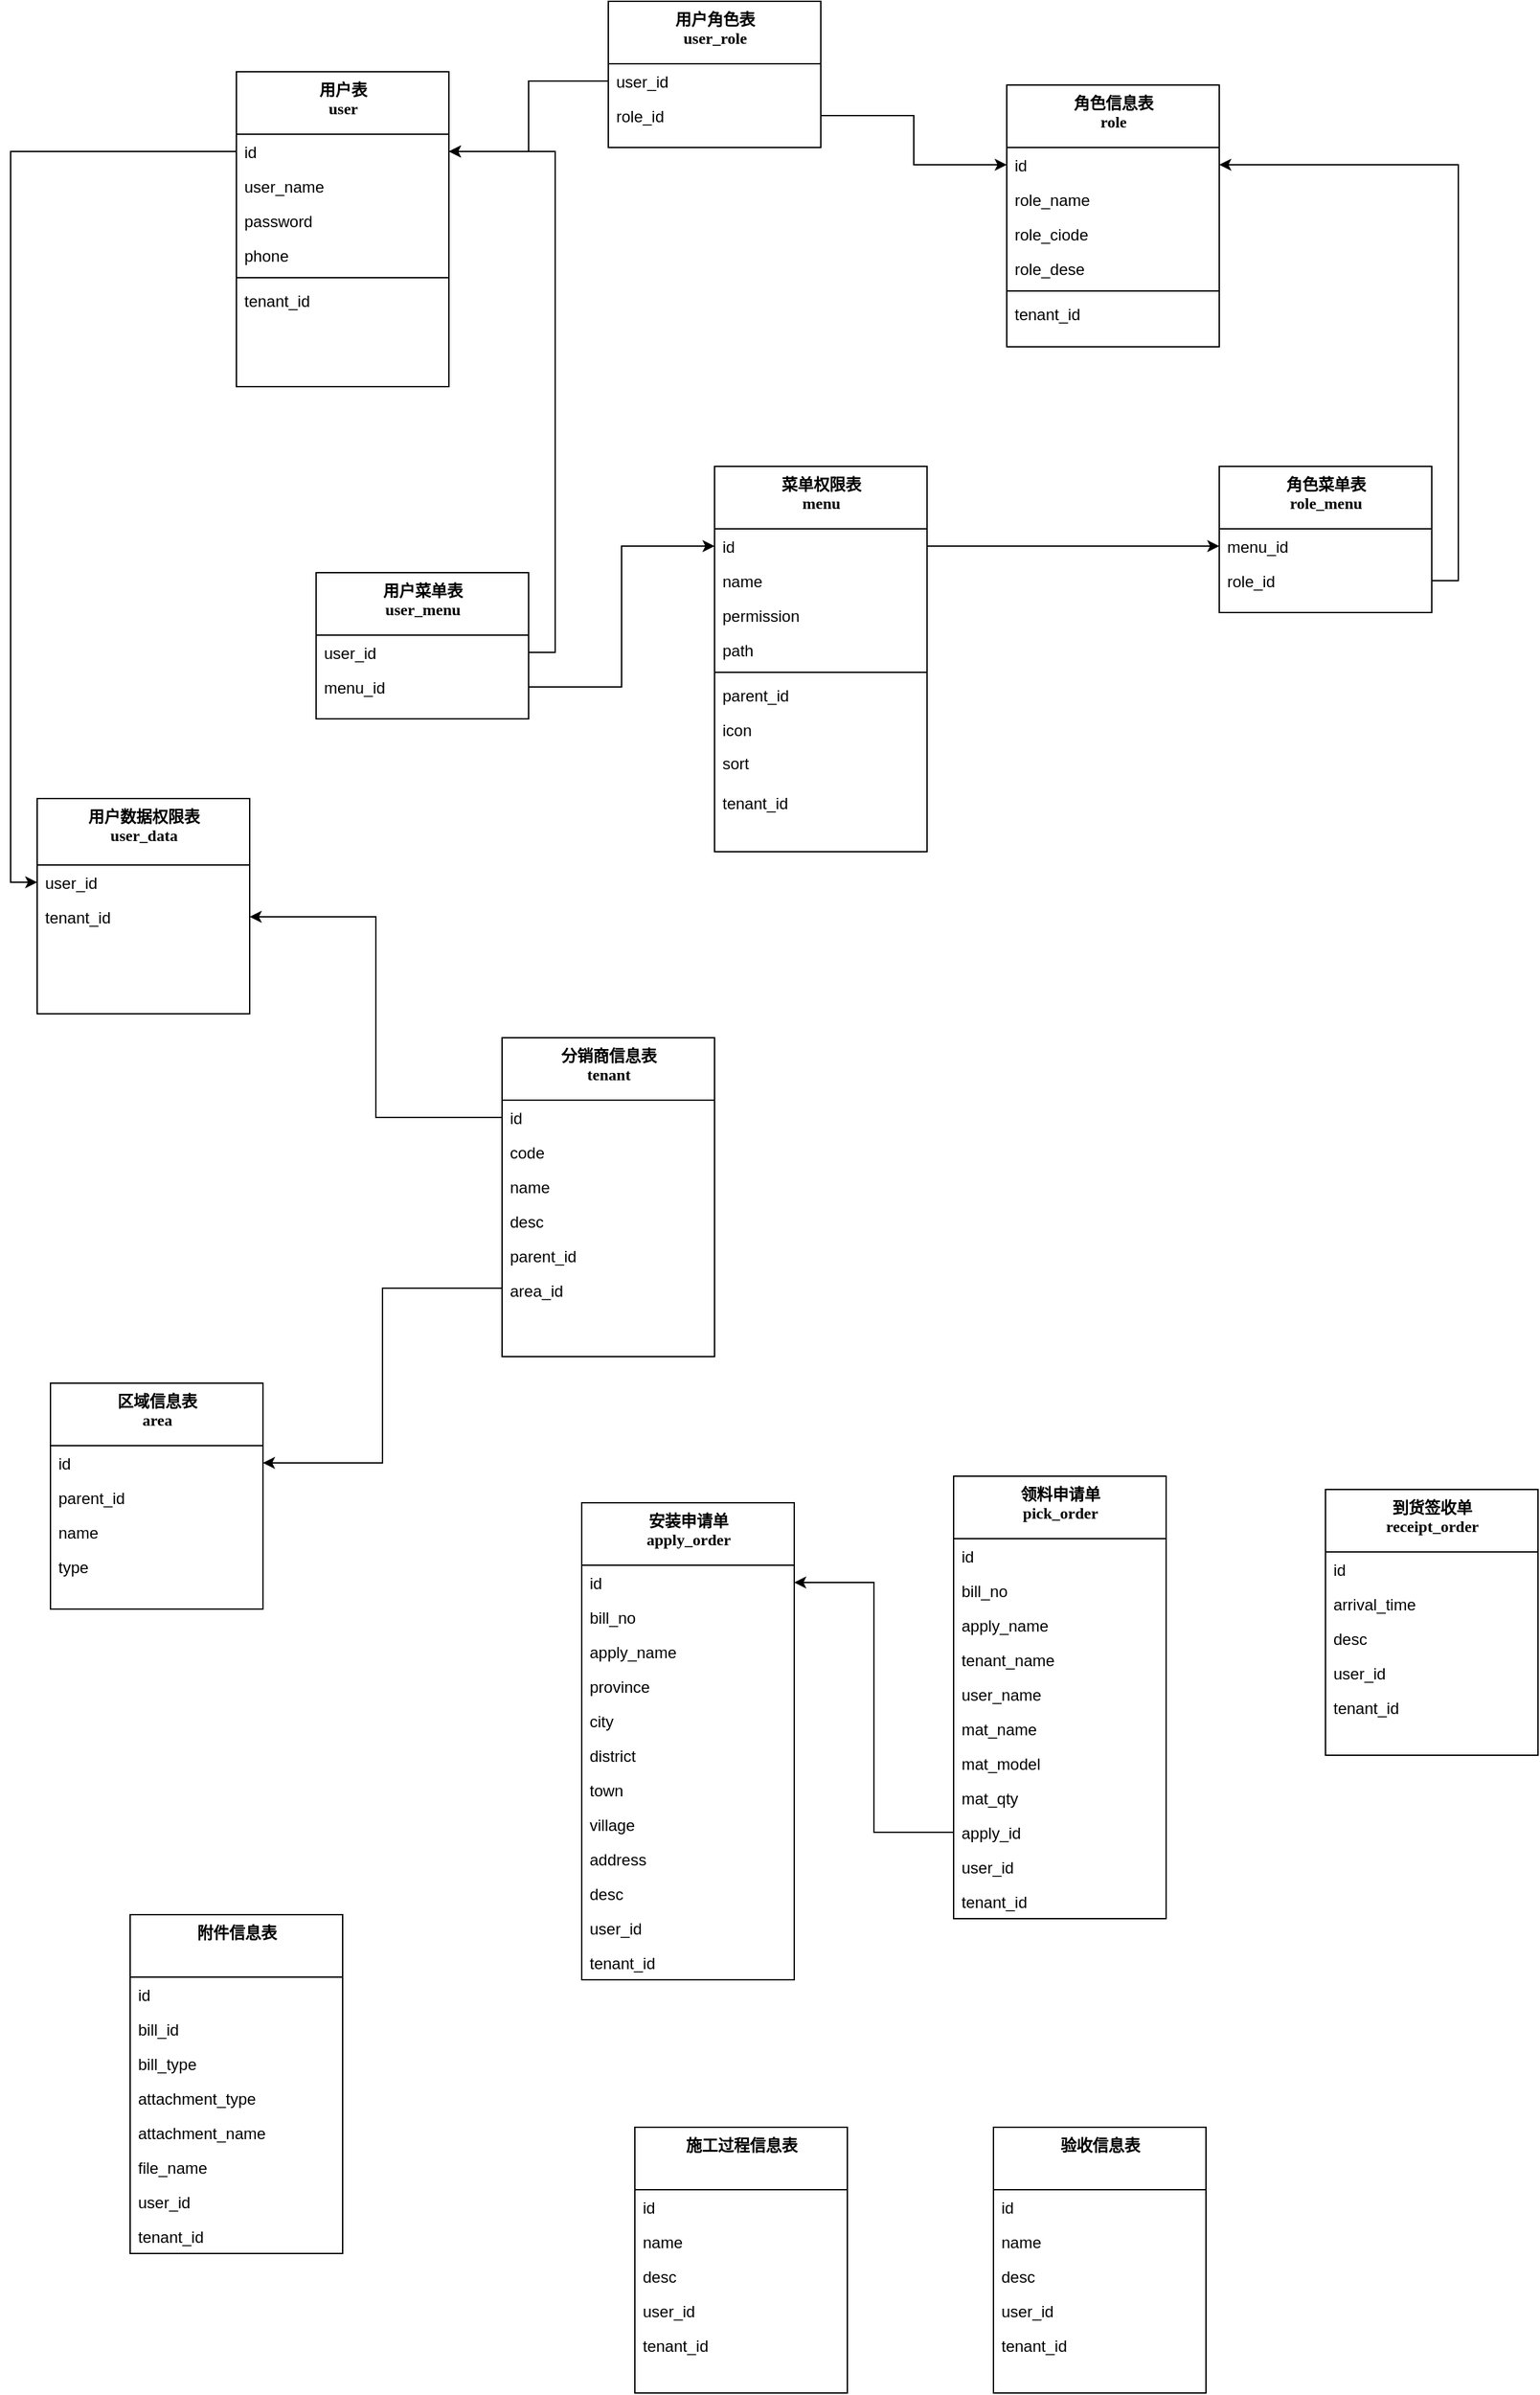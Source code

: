 <mxfile version="14.4.9" type="github">
  <diagram name="Page-1" id="9f46799a-70d6-7492-0946-bef42562c5a5">
    <mxGraphModel dx="2522" dy="762" grid="1" gridSize="10" guides="1" tooltips="1" connect="1" arrows="1" fold="1" page="1" pageScale="1" pageWidth="1100" pageHeight="850" background="#ffffff" math="0" shadow="0">
      <root>
        <mxCell id="0" />
        <mxCell id="1" parent="0" />
        <mxCell id="78961159f06e98e8-17" value="&lt;font style=&quot;vertical-align: inherit&quot;&gt;&lt;font style=&quot;vertical-align: inherit&quot;&gt;&lt;font style=&quot;vertical-align: inherit&quot;&gt;&lt;font style=&quot;vertical-align: inherit&quot;&gt;&lt;font style=&quot;vertical-align: inherit&quot;&gt;&lt;font style=&quot;vertical-align: inherit&quot;&gt;&lt;font style=&quot;vertical-align: inherit&quot;&gt;&lt;font style=&quot;vertical-align: inherit&quot;&gt;&lt;font style=&quot;vertical-align: inherit&quot;&gt;&lt;font style=&quot;vertical-align: inherit&quot;&gt;&lt;font style=&quot;vertical-align: inherit&quot;&gt;&lt;font style=&quot;vertical-align: inherit&quot;&gt;&lt;font style=&quot;vertical-align: inherit&quot;&gt;&lt;font style=&quot;vertical-align: inherit&quot;&gt;&lt;font style=&quot;vertical-align: inherit&quot;&gt;&lt;font style=&quot;vertical-align: inherit&quot;&gt;用户表&lt;br&gt;&lt;/font&gt;&lt;/font&gt;&lt;/font&gt;&lt;/font&gt;&lt;/font&gt;&lt;/font&gt;&lt;/font&gt;&lt;/font&gt;&lt;/font&gt;&lt;/font&gt;&lt;/font&gt;&lt;/font&gt;&lt;/font&gt;&lt;/font&gt;&lt;font style=&quot;vertical-align: inherit&quot;&gt;&lt;font style=&quot;vertical-align: inherit&quot;&gt;user&lt;/font&gt;&lt;/font&gt;&lt;br&gt;&lt;/font&gt;&lt;/font&gt;" style="swimlane;html=1;fontStyle=1;align=center;verticalAlign=top;childLayout=stackLayout;horizontal=1;startSize=47;horizontalStack=0;resizeParent=1;resizeLast=0;collapsible=1;marginBottom=0;swimlaneFillColor=#ffffff;rounded=0;shadow=0;comic=0;labelBackgroundColor=none;strokeWidth=1;fillColor=none;fontFamily=Verdana;fontSize=12" parent="1" vertex="1">
          <mxGeometry x="90" y="83" width="160" height="237" as="geometry">
            <mxRectangle x="90" y="83" width="70" height="26" as="alternateBounds" />
          </mxGeometry>
        </mxCell>
        <mxCell id="78961159f06e98e8-21" value="&lt;font style=&quot;vertical-align: inherit&quot;&gt;&lt;font style=&quot;vertical-align: inherit&quot;&gt;&lt;font style=&quot;vertical-align: inherit&quot;&gt;&lt;font style=&quot;vertical-align: inherit&quot;&gt;id&lt;/font&gt;&lt;/font&gt;&lt;/font&gt;&lt;/font&gt;" style="text;html=1;strokeColor=none;fillColor=none;align=left;verticalAlign=top;spacingLeft=4;spacingRight=4;whiteSpace=wrap;overflow=hidden;rotatable=0;points=[[0,0.5],[1,0.5]];portConstraint=eastwest;" parent="78961159f06e98e8-17" vertex="1">
          <mxGeometry y="47" width="160" height="26" as="geometry" />
        </mxCell>
        <mxCell id="78961159f06e98e8-25" value="&lt;font style=&quot;vertical-align: inherit&quot;&gt;&lt;font style=&quot;vertical-align: inherit&quot;&gt;user_name&lt;/font&gt;&lt;/font&gt;" style="text;html=1;strokeColor=none;fillColor=none;align=left;verticalAlign=top;spacingLeft=4;spacingRight=4;whiteSpace=wrap;overflow=hidden;rotatable=0;points=[[0,0.5],[1,0.5]];portConstraint=eastwest;" parent="78961159f06e98e8-17" vertex="1">
          <mxGeometry y="73" width="160" height="26" as="geometry" />
        </mxCell>
        <mxCell id="78961159f06e98e8-26" value="&lt;font style=&quot;vertical-align: inherit&quot;&gt;&lt;font style=&quot;vertical-align: inherit&quot;&gt;password&lt;/font&gt;&lt;/font&gt;" style="text;html=1;strokeColor=none;fillColor=none;align=left;verticalAlign=top;spacingLeft=4;spacingRight=4;whiteSpace=wrap;overflow=hidden;rotatable=0;points=[[0,0.5],[1,0.5]];portConstraint=eastwest;" parent="78961159f06e98e8-17" vertex="1">
          <mxGeometry y="99" width="160" height="26" as="geometry" />
        </mxCell>
        <mxCell id="78961159f06e98e8-20" value="&lt;font style=&quot;vertical-align: inherit&quot;&gt;&lt;font style=&quot;vertical-align: inherit&quot;&gt;&lt;font style=&quot;vertical-align: inherit&quot;&gt;&lt;font style=&quot;vertical-align: inherit&quot;&gt;&lt;font style=&quot;vertical-align: inherit&quot;&gt;&lt;font style=&quot;vertical-align: inherit&quot;&gt;&lt;font style=&quot;vertical-align: inherit&quot;&gt;&lt;font style=&quot;vertical-align: inherit&quot;&gt;phone&lt;/font&gt;&lt;/font&gt;&lt;/font&gt;&lt;/font&gt;&lt;/font&gt;&lt;/font&gt;&lt;/font&gt;&lt;/font&gt;" style="text;html=1;strokeColor=none;fillColor=none;align=left;verticalAlign=top;spacingLeft=4;spacingRight=4;whiteSpace=wrap;overflow=hidden;rotatable=0;points=[[0,0.5],[1,0.5]];portConstraint=eastwest;" parent="78961159f06e98e8-17" vertex="1">
          <mxGeometry y="125" width="160" height="26" as="geometry" />
        </mxCell>
        <mxCell id="78961159f06e98e8-19" value="" style="line;html=1;strokeWidth=1;fillColor=none;align=left;verticalAlign=middle;spacingTop=-1;spacingLeft=3;spacingRight=3;rotatable=0;labelPosition=right;points=[];portConstraint=eastwest;" parent="78961159f06e98e8-17" vertex="1">
          <mxGeometry y="151" width="160" height="8" as="geometry" />
        </mxCell>
        <mxCell id="78961159f06e98e8-27" value="&lt;font style=&quot;vertical-align: inherit&quot;&gt;&lt;font style=&quot;vertical-align: inherit&quot;&gt;tenant_id&lt;/font&gt;&lt;/font&gt;" style="text;html=1;strokeColor=none;fillColor=none;align=left;verticalAlign=top;spacingLeft=4;spacingRight=4;whiteSpace=wrap;overflow=hidden;rotatable=0;points=[[0,0.5],[1,0.5]];portConstraint=eastwest;" parent="78961159f06e98e8-17" vertex="1">
          <mxGeometry y="159" width="160" height="26" as="geometry" />
        </mxCell>
        <mxCell id="78961159f06e98e8-30" value="角色信息表&lt;br&gt;role" style="swimlane;html=1;fontStyle=1;align=center;verticalAlign=top;childLayout=stackLayout;horizontal=1;startSize=47;horizontalStack=0;resizeParent=1;resizeLast=0;collapsible=1;marginBottom=0;swimlaneFillColor=#ffffff;rounded=0;shadow=0;comic=0;labelBackgroundColor=none;strokeWidth=1;fillColor=none;fontFamily=Verdana;fontSize=12" parent="1" vertex="1">
          <mxGeometry x="670" y="93" width="160" height="197" as="geometry" />
        </mxCell>
        <mxCell id="78961159f06e98e8-31" value="id" style="text;html=1;strokeColor=none;fillColor=none;align=left;verticalAlign=top;spacingLeft=4;spacingRight=4;whiteSpace=wrap;overflow=hidden;rotatable=0;points=[[0,0.5],[1,0.5]];portConstraint=eastwest;" parent="78961159f06e98e8-30" vertex="1">
          <mxGeometry y="47" width="160" height="26" as="geometry" />
        </mxCell>
        <mxCell id="78961159f06e98e8-32" value="role_name" style="text;html=1;strokeColor=none;fillColor=none;align=left;verticalAlign=top;spacingLeft=4;spacingRight=4;whiteSpace=wrap;overflow=hidden;rotatable=0;points=[[0,0.5],[1,0.5]];portConstraint=eastwest;" parent="78961159f06e98e8-30" vertex="1">
          <mxGeometry y="73" width="160" height="26" as="geometry" />
        </mxCell>
        <mxCell id="78961159f06e98e8-33" value="role_ciode" style="text;html=1;strokeColor=none;fillColor=none;align=left;verticalAlign=top;spacingLeft=4;spacingRight=4;whiteSpace=wrap;overflow=hidden;rotatable=0;points=[[0,0.5],[1,0.5]];portConstraint=eastwest;" parent="78961159f06e98e8-30" vertex="1">
          <mxGeometry y="99" width="160" height="26" as="geometry" />
        </mxCell>
        <mxCell id="78961159f06e98e8-34" value="role_dese" style="text;html=1;strokeColor=none;fillColor=none;align=left;verticalAlign=top;spacingLeft=4;spacingRight=4;whiteSpace=wrap;overflow=hidden;rotatable=0;points=[[0,0.5],[1,0.5]];portConstraint=eastwest;" parent="78961159f06e98e8-30" vertex="1">
          <mxGeometry y="125" width="160" height="26" as="geometry" />
        </mxCell>
        <mxCell id="78961159f06e98e8-38" value="" style="line;html=1;strokeWidth=1;fillColor=none;align=left;verticalAlign=middle;spacingTop=-1;spacingLeft=3;spacingRight=3;rotatable=0;labelPosition=right;points=[];portConstraint=eastwest;" parent="78961159f06e98e8-30" vertex="1">
          <mxGeometry y="151" width="160" height="8" as="geometry" />
        </mxCell>
        <mxCell id="78961159f06e98e8-39" value="tenant_id" style="text;html=1;strokeColor=none;fillColor=none;align=left;verticalAlign=top;spacingLeft=4;spacingRight=4;whiteSpace=wrap;overflow=hidden;rotatable=0;points=[[0,0.5],[1,0.5]];portConstraint=eastwest;" parent="78961159f06e98e8-30" vertex="1">
          <mxGeometry y="159" width="160" height="26" as="geometry" />
        </mxCell>
        <mxCell id="FCenFna6meWZdQ7rGU5t-2" value="用户角色表&lt;br&gt;user_role" style="swimlane;html=1;fontStyle=1;align=center;verticalAlign=top;childLayout=stackLayout;horizontal=1;startSize=47;horizontalStack=0;resizeParent=1;resizeLast=0;collapsible=1;marginBottom=0;swimlaneFillColor=#ffffff;rounded=0;shadow=0;comic=0;labelBackgroundColor=none;strokeWidth=1;fillColor=none;fontFamily=Verdana;fontSize=12" parent="1" vertex="1">
          <mxGeometry x="370" y="30" width="160" height="110" as="geometry" />
        </mxCell>
        <mxCell id="FCenFna6meWZdQ7rGU5t-3" value="user_id" style="text;html=1;strokeColor=none;fillColor=none;align=left;verticalAlign=top;spacingLeft=4;spacingRight=4;whiteSpace=wrap;overflow=hidden;rotatable=0;points=[[0,0.5],[1,0.5]];portConstraint=eastwest;" parent="FCenFna6meWZdQ7rGU5t-2" vertex="1">
          <mxGeometry y="47" width="160" height="26" as="geometry" />
        </mxCell>
        <mxCell id="FCenFna6meWZdQ7rGU5t-4" value="role_id" style="text;html=1;strokeColor=none;fillColor=none;align=left;verticalAlign=top;spacingLeft=4;spacingRight=4;whiteSpace=wrap;overflow=hidden;rotatable=0;points=[[0,0.5],[1,0.5]];portConstraint=eastwest;" parent="FCenFna6meWZdQ7rGU5t-2" vertex="1">
          <mxGeometry y="73" width="160" height="26" as="geometry" />
        </mxCell>
        <mxCell id="FCenFna6meWZdQ7rGU5t-11" style="edgeStyle=orthogonalEdgeStyle;rounded=0;orthogonalLoop=1;jettySize=auto;html=1;exitX=0;exitY=0.5;exitDx=0;exitDy=0;entryX=1;entryY=0.5;entryDx=0;entryDy=0;" parent="1" source="FCenFna6meWZdQ7rGU5t-3" target="78961159f06e98e8-21" edge="1">
          <mxGeometry relative="1" as="geometry" />
        </mxCell>
        <mxCell id="FCenFna6meWZdQ7rGU5t-12" style="edgeStyle=orthogonalEdgeStyle;rounded=0;orthogonalLoop=1;jettySize=auto;html=1;exitX=1;exitY=0.5;exitDx=0;exitDy=0;entryX=0;entryY=0.5;entryDx=0;entryDy=0;" parent="1" source="FCenFna6meWZdQ7rGU5t-4" target="78961159f06e98e8-31" edge="1">
          <mxGeometry relative="1" as="geometry" />
        </mxCell>
        <mxCell id="FCenFna6meWZdQ7rGU5t-13" value="&lt;font style=&quot;vertical-align: inherit&quot;&gt;&lt;font style=&quot;vertical-align: inherit&quot;&gt;&lt;font style=&quot;vertical-align: inherit&quot;&gt;&lt;font style=&quot;vertical-align: inherit&quot;&gt;&lt;font style=&quot;vertical-align: inherit&quot;&gt;&lt;font style=&quot;vertical-align: inherit&quot;&gt;&lt;font style=&quot;vertical-align: inherit&quot;&gt;&lt;font style=&quot;vertical-align: inherit&quot;&gt;&lt;font style=&quot;vertical-align: inherit&quot;&gt;&lt;font style=&quot;vertical-align: inherit&quot;&gt;&lt;font style=&quot;vertical-align: inherit&quot;&gt;&lt;font style=&quot;vertical-align: inherit&quot;&gt;&lt;font style=&quot;vertical-align: inherit&quot;&gt;&lt;font style=&quot;vertical-align: inherit&quot;&gt;&lt;font style=&quot;vertical-align: inherit&quot;&gt;&lt;font style=&quot;vertical-align: inherit&quot;&gt;菜单权限表&lt;br&gt;&lt;/font&gt;&lt;/font&gt;&lt;/font&gt;&lt;/font&gt;&lt;/font&gt;&lt;/font&gt;&lt;/font&gt;&lt;/font&gt;&lt;/font&gt;&lt;/font&gt;&lt;/font&gt;&lt;/font&gt;&lt;/font&gt;&lt;/font&gt;menu&lt;br&gt;&lt;/font&gt;&lt;/font&gt;" style="swimlane;html=1;fontStyle=1;align=center;verticalAlign=top;childLayout=stackLayout;horizontal=1;startSize=47;horizontalStack=0;resizeParent=1;resizeLast=0;collapsible=1;marginBottom=0;swimlaneFillColor=#ffffff;rounded=0;shadow=0;comic=0;labelBackgroundColor=none;strokeWidth=1;fillColor=none;fontFamily=Verdana;fontSize=12" parent="1" vertex="1">
          <mxGeometry x="450" y="380" width="160" height="290" as="geometry">
            <mxRectangle x="90" y="83" width="70" height="26" as="alternateBounds" />
          </mxGeometry>
        </mxCell>
        <mxCell id="FCenFna6meWZdQ7rGU5t-14" value="&lt;font style=&quot;vertical-align: inherit&quot;&gt;&lt;font style=&quot;vertical-align: inherit&quot;&gt;&lt;font style=&quot;vertical-align: inherit&quot;&gt;&lt;font style=&quot;vertical-align: inherit&quot;&gt;id&lt;/font&gt;&lt;/font&gt;&lt;/font&gt;&lt;/font&gt;" style="text;html=1;strokeColor=none;fillColor=none;align=left;verticalAlign=top;spacingLeft=4;spacingRight=4;whiteSpace=wrap;overflow=hidden;rotatable=0;points=[[0,0.5],[1,0.5]];portConstraint=eastwest;" parent="FCenFna6meWZdQ7rGU5t-13" vertex="1">
          <mxGeometry y="47" width="160" height="26" as="geometry" />
        </mxCell>
        <mxCell id="FCenFna6meWZdQ7rGU5t-15" value="&lt;font style=&quot;vertical-align: inherit&quot;&gt;&lt;font style=&quot;vertical-align: inherit&quot;&gt;name&lt;/font&gt;&lt;/font&gt;" style="text;html=1;strokeColor=none;fillColor=none;align=left;verticalAlign=top;spacingLeft=4;spacingRight=4;whiteSpace=wrap;overflow=hidden;rotatable=0;points=[[0,0.5],[1,0.5]];portConstraint=eastwest;" parent="FCenFna6meWZdQ7rGU5t-13" vertex="1">
          <mxGeometry y="73" width="160" height="26" as="geometry" />
        </mxCell>
        <mxCell id="FCenFna6meWZdQ7rGU5t-16" value="&lt;font style=&quot;vertical-align: inherit&quot;&gt;&lt;font style=&quot;vertical-align: inherit&quot;&gt;permission&lt;/font&gt;&lt;/font&gt;" style="text;html=1;strokeColor=none;fillColor=none;align=left;verticalAlign=top;spacingLeft=4;spacingRight=4;whiteSpace=wrap;overflow=hidden;rotatable=0;points=[[0,0.5],[1,0.5]];portConstraint=eastwest;" parent="FCenFna6meWZdQ7rGU5t-13" vertex="1">
          <mxGeometry y="99" width="160" height="26" as="geometry" />
        </mxCell>
        <mxCell id="FCenFna6meWZdQ7rGU5t-17" value="&lt;font style=&quot;vertical-align: inherit&quot;&gt;&lt;font style=&quot;vertical-align: inherit&quot;&gt;&lt;font style=&quot;vertical-align: inherit&quot;&gt;&lt;font style=&quot;vertical-align: inherit&quot;&gt;&lt;font style=&quot;vertical-align: inherit&quot;&gt;&lt;font style=&quot;vertical-align: inherit&quot;&gt;&lt;font style=&quot;vertical-align: inherit&quot;&gt;&lt;font style=&quot;vertical-align: inherit&quot;&gt;path&lt;/font&gt;&lt;/font&gt;&lt;/font&gt;&lt;/font&gt;&lt;/font&gt;&lt;/font&gt;&lt;/font&gt;&lt;/font&gt;" style="text;html=1;strokeColor=none;fillColor=none;align=left;verticalAlign=top;spacingLeft=4;spacingRight=4;whiteSpace=wrap;overflow=hidden;rotatable=0;points=[[0,0.5],[1,0.5]];portConstraint=eastwest;" parent="FCenFna6meWZdQ7rGU5t-13" vertex="1">
          <mxGeometry y="125" width="160" height="26" as="geometry" />
        </mxCell>
        <mxCell id="FCenFna6meWZdQ7rGU5t-18" value="" style="line;html=1;strokeWidth=1;fillColor=none;align=left;verticalAlign=middle;spacingTop=-1;spacingLeft=3;spacingRight=3;rotatable=0;labelPosition=right;points=[];portConstraint=eastwest;" parent="FCenFna6meWZdQ7rGU5t-13" vertex="1">
          <mxGeometry y="151" width="160" height="8" as="geometry" />
        </mxCell>
        <mxCell id="FCenFna6meWZdQ7rGU5t-19" value="&lt;font style=&quot;vertical-align: inherit&quot;&gt;&lt;font style=&quot;vertical-align: inherit&quot;&gt;parent_id&lt;/font&gt;&lt;/font&gt;" style="text;html=1;strokeColor=none;fillColor=none;align=left;verticalAlign=top;spacingLeft=4;spacingRight=4;whiteSpace=wrap;overflow=hidden;rotatable=0;points=[[0,0.5],[1,0.5]];portConstraint=eastwest;" parent="FCenFna6meWZdQ7rGU5t-13" vertex="1">
          <mxGeometry y="159" width="160" height="26" as="geometry" />
        </mxCell>
        <mxCell id="FCenFna6meWZdQ7rGU5t-20" value="&lt;font style=&quot;vertical-align: inherit&quot;&gt;&lt;font style=&quot;vertical-align: inherit&quot;&gt;icon&lt;/font&gt;&lt;/font&gt;" style="text;html=1;strokeColor=none;fillColor=none;align=left;verticalAlign=top;spacingLeft=4;spacingRight=4;whiteSpace=wrap;overflow=hidden;rotatable=0;points=[[0,0.5],[1,0.5]];portConstraint=eastwest;" parent="FCenFna6meWZdQ7rGU5t-13" vertex="1">
          <mxGeometry y="185" width="160" height="25" as="geometry" />
        </mxCell>
        <mxCell id="FCenFna6meWZdQ7rGU5t-21" value="sort" style="text;html=1;strokeColor=none;fillColor=none;align=left;verticalAlign=top;spacingLeft=4;spacingRight=4;whiteSpace=wrap;overflow=hidden;rotatable=0;points=[[0,0.5],[1,0.5]];portConstraint=eastwest;" parent="FCenFna6meWZdQ7rGU5t-13" vertex="1">
          <mxGeometry y="210" width="160" height="30" as="geometry" />
        </mxCell>
        <mxCell id="FCenFna6meWZdQ7rGU5t-22" value="tenant_id" style="text;html=1;strokeColor=none;fillColor=none;align=left;verticalAlign=top;spacingLeft=4;spacingRight=4;whiteSpace=wrap;overflow=hidden;rotatable=0;points=[[0,0.5],[1,0.5]];portConstraint=eastwest;" parent="FCenFna6meWZdQ7rGU5t-13" vertex="1">
          <mxGeometry y="240" width="160" height="30" as="geometry" />
        </mxCell>
        <mxCell id="FCenFna6meWZdQ7rGU5t-23" value="角色菜单表&lt;br&gt;role_menu" style="swimlane;html=1;fontStyle=1;align=center;verticalAlign=top;childLayout=stackLayout;horizontal=1;startSize=47;horizontalStack=0;resizeParent=1;resizeLast=0;collapsible=1;marginBottom=0;swimlaneFillColor=#ffffff;rounded=0;shadow=0;comic=0;labelBackgroundColor=none;strokeWidth=1;fillColor=none;fontFamily=Verdana;fontSize=12" parent="1" vertex="1">
          <mxGeometry x="830" y="380" width="160" height="110" as="geometry" />
        </mxCell>
        <mxCell id="FCenFna6meWZdQ7rGU5t-24" value="menu_id" style="text;html=1;strokeColor=none;fillColor=none;align=left;verticalAlign=top;spacingLeft=4;spacingRight=4;whiteSpace=wrap;overflow=hidden;rotatable=0;points=[[0,0.5],[1,0.5]];portConstraint=eastwest;" parent="FCenFna6meWZdQ7rGU5t-23" vertex="1">
          <mxGeometry y="47" width="160" height="26" as="geometry" />
        </mxCell>
        <mxCell id="FCenFna6meWZdQ7rGU5t-25" value="role_id" style="text;html=1;strokeColor=none;fillColor=none;align=left;verticalAlign=top;spacingLeft=4;spacingRight=4;whiteSpace=wrap;overflow=hidden;rotatable=0;points=[[0,0.5],[1,0.5]];portConstraint=eastwest;" parent="FCenFna6meWZdQ7rGU5t-23" vertex="1">
          <mxGeometry y="73" width="160" height="26" as="geometry" />
        </mxCell>
        <mxCell id="FCenFna6meWZdQ7rGU5t-26" style="edgeStyle=orthogonalEdgeStyle;rounded=0;orthogonalLoop=1;jettySize=auto;html=1;exitX=1;exitY=0.5;exitDx=0;exitDy=0;entryX=0;entryY=0.5;entryDx=0;entryDy=0;" parent="1" source="FCenFna6meWZdQ7rGU5t-14" target="FCenFna6meWZdQ7rGU5t-24" edge="1">
          <mxGeometry relative="1" as="geometry" />
        </mxCell>
        <mxCell id="FCenFna6meWZdQ7rGU5t-27" style="edgeStyle=orthogonalEdgeStyle;rounded=0;orthogonalLoop=1;jettySize=auto;html=1;exitX=1;exitY=0.5;exitDx=0;exitDy=0;entryX=1;entryY=0.5;entryDx=0;entryDy=0;" parent="1" source="FCenFna6meWZdQ7rGU5t-25" target="78961159f06e98e8-31" edge="1">
          <mxGeometry relative="1" as="geometry" />
        </mxCell>
        <mxCell id="FCenFna6meWZdQ7rGU5t-28" value="用户菜单表&lt;br&gt;user_menu" style="swimlane;html=1;fontStyle=1;align=center;verticalAlign=top;childLayout=stackLayout;horizontal=1;startSize=47;horizontalStack=0;resizeParent=1;resizeLast=0;collapsible=1;marginBottom=0;swimlaneFillColor=#ffffff;rounded=0;shadow=0;comic=0;labelBackgroundColor=none;strokeWidth=1;fillColor=none;fontFamily=Verdana;fontSize=12" parent="1" vertex="1">
          <mxGeometry x="150" y="460" width="160" height="110" as="geometry" />
        </mxCell>
        <mxCell id="FCenFna6meWZdQ7rGU5t-29" value="user_id" style="text;html=1;strokeColor=none;fillColor=none;align=left;verticalAlign=top;spacingLeft=4;spacingRight=4;whiteSpace=wrap;overflow=hidden;rotatable=0;points=[[0,0.5],[1,0.5]];portConstraint=eastwest;" parent="FCenFna6meWZdQ7rGU5t-28" vertex="1">
          <mxGeometry y="47" width="160" height="26" as="geometry" />
        </mxCell>
        <mxCell id="FCenFna6meWZdQ7rGU5t-30" value="menu_id" style="text;html=1;strokeColor=none;fillColor=none;align=left;verticalAlign=top;spacingLeft=4;spacingRight=4;whiteSpace=wrap;overflow=hidden;rotatable=0;points=[[0,0.5],[1,0.5]];portConstraint=eastwest;" parent="FCenFna6meWZdQ7rGU5t-28" vertex="1">
          <mxGeometry y="73" width="160" height="26" as="geometry" />
        </mxCell>
        <mxCell id="FCenFna6meWZdQ7rGU5t-32" style="edgeStyle=orthogonalEdgeStyle;rounded=0;orthogonalLoop=1;jettySize=auto;html=1;exitX=1;exitY=0.5;exitDx=0;exitDy=0;entryX=0;entryY=0.5;entryDx=0;entryDy=0;" parent="1" source="FCenFna6meWZdQ7rGU5t-30" target="FCenFna6meWZdQ7rGU5t-14" edge="1">
          <mxGeometry relative="1" as="geometry" />
        </mxCell>
        <mxCell id="FCenFna6meWZdQ7rGU5t-33" value="区域信息表&lt;br&gt;area" style="swimlane;html=1;fontStyle=1;align=center;verticalAlign=top;childLayout=stackLayout;horizontal=1;startSize=47;horizontalStack=0;resizeParent=1;resizeLast=0;collapsible=1;marginBottom=0;swimlaneFillColor=#ffffff;rounded=0;shadow=0;comic=0;labelBackgroundColor=none;strokeWidth=1;fillColor=none;fontFamily=Verdana;fontSize=12" parent="1" vertex="1">
          <mxGeometry x="-50" y="1070" width="160" height="170" as="geometry" />
        </mxCell>
        <mxCell id="FCenFna6meWZdQ7rGU5t-34" value="id" style="text;html=1;strokeColor=none;fillColor=none;align=left;verticalAlign=top;spacingLeft=4;spacingRight=4;whiteSpace=wrap;overflow=hidden;rotatable=0;points=[[0,0.5],[1,0.5]];portConstraint=eastwest;" parent="FCenFna6meWZdQ7rGU5t-33" vertex="1">
          <mxGeometry y="47" width="160" height="26" as="geometry" />
        </mxCell>
        <mxCell id="FCenFna6meWZdQ7rGU5t-35" value="parent_id" style="text;html=1;strokeColor=none;fillColor=none;align=left;verticalAlign=top;spacingLeft=4;spacingRight=4;whiteSpace=wrap;overflow=hidden;rotatable=0;points=[[0,0.5],[1,0.5]];portConstraint=eastwest;" parent="FCenFna6meWZdQ7rGU5t-33" vertex="1">
          <mxGeometry y="73" width="160" height="26" as="geometry" />
        </mxCell>
        <mxCell id="FCenFna6meWZdQ7rGU5t-36" value="name" style="text;html=1;strokeColor=none;fillColor=none;align=left;verticalAlign=top;spacingLeft=4;spacingRight=4;whiteSpace=wrap;overflow=hidden;rotatable=0;points=[[0,0.5],[1,0.5]];portConstraint=eastwest;" parent="FCenFna6meWZdQ7rGU5t-33" vertex="1">
          <mxGeometry y="99" width="160" height="26" as="geometry" />
        </mxCell>
        <mxCell id="FCenFna6meWZdQ7rGU5t-37" value="type" style="text;html=1;strokeColor=none;fillColor=none;align=left;verticalAlign=top;spacingLeft=4;spacingRight=4;whiteSpace=wrap;overflow=hidden;rotatable=0;points=[[0,0.5],[1,0.5]];portConstraint=eastwest;" parent="FCenFna6meWZdQ7rGU5t-33" vertex="1">
          <mxGeometry y="125" width="160" height="26" as="geometry" />
        </mxCell>
        <mxCell id="FCenFna6meWZdQ7rGU5t-38" value="分销商信息表&lt;br&gt;tenant" style="swimlane;html=1;fontStyle=1;align=center;verticalAlign=top;childLayout=stackLayout;horizontal=1;startSize=47;horizontalStack=0;resizeParent=1;resizeLast=0;collapsible=1;marginBottom=0;swimlaneFillColor=#ffffff;rounded=0;shadow=0;comic=0;labelBackgroundColor=none;strokeWidth=1;fillColor=none;fontFamily=Verdana;fontSize=12" parent="1" vertex="1">
          <mxGeometry x="290" y="810" width="160" height="240" as="geometry" />
        </mxCell>
        <mxCell id="FCenFna6meWZdQ7rGU5t-39" value="id" style="text;html=1;strokeColor=none;fillColor=none;align=left;verticalAlign=top;spacingLeft=4;spacingRight=4;whiteSpace=wrap;overflow=hidden;rotatable=0;points=[[0,0.5],[1,0.5]];portConstraint=eastwest;" parent="FCenFna6meWZdQ7rGU5t-38" vertex="1">
          <mxGeometry y="47" width="160" height="26" as="geometry" />
        </mxCell>
        <mxCell id="FCenFna6meWZdQ7rGU5t-40" value="code" style="text;html=1;strokeColor=none;fillColor=none;align=left;verticalAlign=top;spacingLeft=4;spacingRight=4;whiteSpace=wrap;overflow=hidden;rotatable=0;points=[[0,0.5],[1,0.5]];portConstraint=eastwest;" parent="FCenFna6meWZdQ7rGU5t-38" vertex="1">
          <mxGeometry y="73" width="160" height="26" as="geometry" />
        </mxCell>
        <mxCell id="FCenFna6meWZdQ7rGU5t-41" value="name" style="text;html=1;strokeColor=none;fillColor=none;align=left;verticalAlign=top;spacingLeft=4;spacingRight=4;whiteSpace=wrap;overflow=hidden;rotatable=0;points=[[0,0.5],[1,0.5]];portConstraint=eastwest;" parent="FCenFna6meWZdQ7rGU5t-38" vertex="1">
          <mxGeometry y="99" width="160" height="26" as="geometry" />
        </mxCell>
        <mxCell id="FCenFna6meWZdQ7rGU5t-42" value="desc" style="text;html=1;strokeColor=none;fillColor=none;align=left;verticalAlign=top;spacingLeft=4;spacingRight=4;whiteSpace=wrap;overflow=hidden;rotatable=0;points=[[0,0.5],[1,0.5]];portConstraint=eastwest;" parent="FCenFna6meWZdQ7rGU5t-38" vertex="1">
          <mxGeometry y="125" width="160" height="26" as="geometry" />
        </mxCell>
        <mxCell id="FCenFna6meWZdQ7rGU5t-43" value="parent_id" style="text;html=1;strokeColor=none;fillColor=none;align=left;verticalAlign=top;spacingLeft=4;spacingRight=4;whiteSpace=wrap;overflow=hidden;rotatable=0;points=[[0,0.5],[1,0.5]];portConstraint=eastwest;" parent="FCenFna6meWZdQ7rGU5t-38" vertex="1">
          <mxGeometry y="151" width="160" height="26" as="geometry" />
        </mxCell>
        <mxCell id="FCenFna6meWZdQ7rGU5t-44" value="area_id" style="text;html=1;strokeColor=none;fillColor=none;align=left;verticalAlign=top;spacingLeft=4;spacingRight=4;whiteSpace=wrap;overflow=hidden;rotatable=0;points=[[0,0.5],[1,0.5]];portConstraint=eastwest;" parent="FCenFna6meWZdQ7rGU5t-38" vertex="1">
          <mxGeometry y="177" width="160" height="23" as="geometry" />
        </mxCell>
        <mxCell id="FCenFna6meWZdQ7rGU5t-45" style="edgeStyle=orthogonalEdgeStyle;rounded=0;orthogonalLoop=1;jettySize=auto;html=1;exitX=0;exitY=0.5;exitDx=0;exitDy=0;entryX=1;entryY=0.5;entryDx=0;entryDy=0;" parent="1" source="FCenFna6meWZdQ7rGU5t-44" target="FCenFna6meWZdQ7rGU5t-34" edge="1">
          <mxGeometry relative="1" as="geometry" />
        </mxCell>
        <mxCell id="FCenFna6meWZdQ7rGU5t-46" value="安装申请单&lt;br&gt;apply_order" style="swimlane;html=1;fontStyle=1;align=center;verticalAlign=top;childLayout=stackLayout;horizontal=1;startSize=47;horizontalStack=0;resizeParent=1;resizeLast=0;collapsible=1;marginBottom=0;swimlaneFillColor=#ffffff;rounded=0;shadow=0;comic=0;labelBackgroundColor=none;strokeWidth=1;fillColor=none;fontFamily=Verdana;fontSize=12" parent="1" vertex="1">
          <mxGeometry x="350" y="1160" width="160" height="359" as="geometry" />
        </mxCell>
        <mxCell id="FCenFna6meWZdQ7rGU5t-47" value="id" style="text;html=1;strokeColor=none;fillColor=none;align=left;verticalAlign=top;spacingLeft=4;spacingRight=4;whiteSpace=wrap;overflow=hidden;rotatable=0;points=[[0,0.5],[1,0.5]];portConstraint=eastwest;" parent="FCenFna6meWZdQ7rGU5t-46" vertex="1">
          <mxGeometry y="47" width="160" height="26" as="geometry" />
        </mxCell>
        <mxCell id="qcWJwfe4B2Te83ltX9sP-18" value="bill_no" style="text;html=1;strokeColor=none;fillColor=none;align=left;verticalAlign=top;spacingLeft=4;spacingRight=4;whiteSpace=wrap;overflow=hidden;rotatable=0;points=[[0,0.5],[1,0.5]];portConstraint=eastwest;" vertex="1" parent="FCenFna6meWZdQ7rGU5t-46">
          <mxGeometry y="73" width="160" height="26" as="geometry" />
        </mxCell>
        <mxCell id="FCenFna6meWZdQ7rGU5t-49" value="apply_name" style="text;html=1;strokeColor=none;fillColor=none;align=left;verticalAlign=top;spacingLeft=4;spacingRight=4;whiteSpace=wrap;overflow=hidden;rotatable=0;points=[[0,0.5],[1,0.5]];portConstraint=eastwest;" parent="FCenFna6meWZdQ7rGU5t-46" vertex="1">
          <mxGeometry y="99" width="160" height="26" as="geometry" />
        </mxCell>
        <mxCell id="qcWJwfe4B2Te83ltX9sP-13" value="province" style="text;html=1;strokeColor=none;fillColor=none;align=left;verticalAlign=top;spacingLeft=4;spacingRight=4;whiteSpace=wrap;overflow=hidden;rotatable=0;points=[[0,0.5],[1,0.5]];portConstraint=eastwest;" vertex="1" parent="FCenFna6meWZdQ7rGU5t-46">
          <mxGeometry y="125" width="160" height="26" as="geometry" />
        </mxCell>
        <mxCell id="qcWJwfe4B2Te83ltX9sP-16" value="city" style="text;html=1;strokeColor=none;fillColor=none;align=left;verticalAlign=top;spacingLeft=4;spacingRight=4;whiteSpace=wrap;overflow=hidden;rotatable=0;points=[[0,0.5],[1,0.5]];portConstraint=eastwest;" vertex="1" parent="FCenFna6meWZdQ7rGU5t-46">
          <mxGeometry y="151" width="160" height="26" as="geometry" />
        </mxCell>
        <mxCell id="qcWJwfe4B2Te83ltX9sP-15" value="district" style="text;html=1;strokeColor=none;fillColor=none;align=left;verticalAlign=top;spacingLeft=4;spacingRight=4;whiteSpace=wrap;overflow=hidden;rotatable=0;points=[[0,0.5],[1,0.5]];portConstraint=eastwest;" vertex="1" parent="FCenFna6meWZdQ7rGU5t-46">
          <mxGeometry y="177" width="160" height="26" as="geometry" />
        </mxCell>
        <mxCell id="qcWJwfe4B2Te83ltX9sP-14" value="town" style="text;html=1;strokeColor=none;fillColor=none;align=left;verticalAlign=top;spacingLeft=4;spacingRight=4;whiteSpace=wrap;overflow=hidden;rotatable=0;points=[[0,0.5],[1,0.5]];portConstraint=eastwest;" vertex="1" parent="FCenFna6meWZdQ7rGU5t-46">
          <mxGeometry y="203" width="160" height="26" as="geometry" />
        </mxCell>
        <mxCell id="qcWJwfe4B2Te83ltX9sP-10" value="village" style="text;html=1;strokeColor=none;fillColor=none;align=left;verticalAlign=top;spacingLeft=4;spacingRight=4;whiteSpace=wrap;overflow=hidden;rotatable=0;points=[[0,0.5],[1,0.5]];portConstraint=eastwest;" vertex="1" parent="FCenFna6meWZdQ7rGU5t-46">
          <mxGeometry y="229" width="160" height="26" as="geometry" />
        </mxCell>
        <mxCell id="qcWJwfe4B2Te83ltX9sP-17" value="address" style="text;html=1;strokeColor=none;fillColor=none;align=left;verticalAlign=top;spacingLeft=4;spacingRight=4;whiteSpace=wrap;overflow=hidden;rotatable=0;points=[[0,0.5],[1,0.5]];portConstraint=eastwest;" vertex="1" parent="FCenFna6meWZdQ7rGU5t-46">
          <mxGeometry y="255" width="160" height="26" as="geometry" />
        </mxCell>
        <mxCell id="FCenFna6meWZdQ7rGU5t-50" value="desc" style="text;html=1;strokeColor=none;fillColor=none;align=left;verticalAlign=top;spacingLeft=4;spacingRight=4;whiteSpace=wrap;overflow=hidden;rotatable=0;points=[[0,0.5],[1,0.5]];portConstraint=eastwest;" parent="FCenFna6meWZdQ7rGU5t-46" vertex="1">
          <mxGeometry y="281" width="160" height="26" as="geometry" />
        </mxCell>
        <mxCell id="FCenFna6meWZdQ7rGU5t-48" value="user_id" style="text;html=1;strokeColor=none;fillColor=none;align=left;verticalAlign=top;spacingLeft=4;spacingRight=4;whiteSpace=wrap;overflow=hidden;rotatable=0;points=[[0,0.5],[1,0.5]];portConstraint=eastwest;" parent="FCenFna6meWZdQ7rGU5t-46" vertex="1">
          <mxGeometry y="307" width="160" height="26" as="geometry" />
        </mxCell>
        <mxCell id="FCenFna6meWZdQ7rGU5t-51" value="tenant_id" style="text;html=1;strokeColor=none;fillColor=none;align=left;verticalAlign=top;spacingLeft=4;spacingRight=4;whiteSpace=wrap;overflow=hidden;rotatable=0;points=[[0,0.5],[1,0.5]];portConstraint=eastwest;" parent="FCenFna6meWZdQ7rGU5t-46" vertex="1">
          <mxGeometry y="333" width="160" height="26" as="geometry" />
        </mxCell>
        <mxCell id="FCenFna6meWZdQ7rGU5t-55" style="edgeStyle=orthogonalEdgeStyle;rounded=0;orthogonalLoop=1;jettySize=auto;html=1;exitX=1;exitY=0.5;exitDx=0;exitDy=0;entryX=1;entryY=0.5;entryDx=0;entryDy=0;" parent="1" source="FCenFna6meWZdQ7rGU5t-29" target="78961159f06e98e8-21" edge="1">
          <mxGeometry relative="1" as="geometry" />
        </mxCell>
        <mxCell id="FCenFna6meWZdQ7rGU5t-56" value="用户数据权限表&lt;br&gt;user_data" style="swimlane;html=1;fontStyle=1;align=center;verticalAlign=top;childLayout=stackLayout;horizontal=1;startSize=50;horizontalStack=0;resizeParent=1;resizeLast=0;collapsible=1;marginBottom=0;swimlaneFillColor=#ffffff;rounded=0;shadow=0;comic=0;labelBackgroundColor=none;strokeWidth=1;fillColor=none;fontFamily=Verdana;fontSize=12" parent="1" vertex="1">
          <mxGeometry x="-60" y="630" width="160" height="162" as="geometry" />
        </mxCell>
        <mxCell id="FCenFna6meWZdQ7rGU5t-57" value="user_id" style="text;html=1;strokeColor=none;fillColor=none;align=left;verticalAlign=top;spacingLeft=4;spacingRight=4;whiteSpace=wrap;overflow=hidden;rotatable=0;points=[[0,0.5],[1,0.5]];portConstraint=eastwest;" parent="FCenFna6meWZdQ7rGU5t-56" vertex="1">
          <mxGeometry y="50" width="160" height="26" as="geometry" />
        </mxCell>
        <mxCell id="FCenFna6meWZdQ7rGU5t-58" value="tenant_id" style="text;html=1;strokeColor=none;fillColor=none;align=left;verticalAlign=top;spacingLeft=4;spacingRight=4;whiteSpace=wrap;overflow=hidden;rotatable=0;points=[[0,0.5],[1,0.5]];portConstraint=eastwest;" parent="FCenFna6meWZdQ7rGU5t-56" vertex="1">
          <mxGeometry y="76" width="160" height="26" as="geometry" />
        </mxCell>
        <mxCell id="FCenFna6meWZdQ7rGU5t-59" style="edgeStyle=orthogonalEdgeStyle;rounded=0;orthogonalLoop=1;jettySize=auto;html=1;exitX=0;exitY=0.5;exitDx=0;exitDy=0;entryX=1;entryY=0.5;entryDx=0;entryDy=0;" parent="1" source="FCenFna6meWZdQ7rGU5t-39" target="FCenFna6meWZdQ7rGU5t-58" edge="1">
          <mxGeometry relative="1" as="geometry" />
        </mxCell>
        <mxCell id="FCenFna6meWZdQ7rGU5t-60" style="edgeStyle=orthogonalEdgeStyle;rounded=0;orthogonalLoop=1;jettySize=auto;html=1;exitX=0;exitY=0.5;exitDx=0;exitDy=0;entryX=0;entryY=0.5;entryDx=0;entryDy=0;" parent="1" source="78961159f06e98e8-21" target="FCenFna6meWZdQ7rGU5t-57" edge="1">
          <mxGeometry relative="1" as="geometry" />
        </mxCell>
        <mxCell id="FCenFna6meWZdQ7rGU5t-61" value="领料申请单&lt;br&gt;pick_order" style="swimlane;html=1;fontStyle=1;align=center;verticalAlign=top;childLayout=stackLayout;horizontal=1;startSize=47;horizontalStack=0;resizeParent=1;resizeLast=0;collapsible=1;marginBottom=0;swimlaneFillColor=#ffffff;rounded=0;shadow=0;comic=0;labelBackgroundColor=none;strokeWidth=1;fillColor=none;fontFamily=Verdana;fontSize=12" parent="1" vertex="1">
          <mxGeometry x="630" y="1140" width="160" height="333" as="geometry" />
        </mxCell>
        <mxCell id="FCenFna6meWZdQ7rGU5t-62" value="id" style="text;html=1;strokeColor=none;fillColor=none;align=left;verticalAlign=top;spacingLeft=4;spacingRight=4;whiteSpace=wrap;overflow=hidden;rotatable=0;points=[[0,0.5],[1,0.5]];portConstraint=eastwest;" parent="FCenFna6meWZdQ7rGU5t-61" vertex="1">
          <mxGeometry y="47" width="160" height="26" as="geometry" />
        </mxCell>
        <mxCell id="qcWJwfe4B2Te83ltX9sP-19" value="bill_no" style="text;html=1;strokeColor=none;fillColor=none;align=left;verticalAlign=top;spacingLeft=4;spacingRight=4;whiteSpace=wrap;overflow=hidden;rotatable=0;points=[[0,0.5],[1,0.5]];portConstraint=eastwest;" vertex="1" parent="FCenFna6meWZdQ7rGU5t-61">
          <mxGeometry y="73" width="160" height="26" as="geometry" />
        </mxCell>
        <mxCell id="FCenFna6meWZdQ7rGU5t-63" value="apply_name" style="text;html=1;strokeColor=none;fillColor=none;align=left;verticalAlign=top;spacingLeft=4;spacingRight=4;whiteSpace=wrap;overflow=hidden;rotatable=0;points=[[0,0.5],[1,0.5]];portConstraint=eastwest;" parent="FCenFna6meWZdQ7rGU5t-61" vertex="1">
          <mxGeometry y="99" width="160" height="26" as="geometry" />
        </mxCell>
        <mxCell id="qcWJwfe4B2Te83ltX9sP-20" value="tenant_name" style="text;html=1;strokeColor=none;fillColor=none;align=left;verticalAlign=top;spacingLeft=4;spacingRight=4;whiteSpace=wrap;overflow=hidden;rotatable=0;points=[[0,0.5],[1,0.5]];portConstraint=eastwest;" vertex="1" parent="FCenFna6meWZdQ7rGU5t-61">
          <mxGeometry y="125" width="160" height="26" as="geometry" />
        </mxCell>
        <mxCell id="qcWJwfe4B2Te83ltX9sP-21" value="user_name" style="text;html=1;strokeColor=none;fillColor=none;align=left;verticalAlign=top;spacingLeft=4;spacingRight=4;whiteSpace=wrap;overflow=hidden;rotatable=0;points=[[0,0.5],[1,0.5]];portConstraint=eastwest;" vertex="1" parent="FCenFna6meWZdQ7rGU5t-61">
          <mxGeometry y="151" width="160" height="26" as="geometry" />
        </mxCell>
        <mxCell id="FCenFna6meWZdQ7rGU5t-64" value="mat_name" style="text;html=1;strokeColor=none;fillColor=none;align=left;verticalAlign=top;spacingLeft=4;spacingRight=4;whiteSpace=wrap;overflow=hidden;rotatable=0;points=[[0,0.5],[1,0.5]];portConstraint=eastwest;" parent="FCenFna6meWZdQ7rGU5t-61" vertex="1">
          <mxGeometry y="177" width="160" height="26" as="geometry" />
        </mxCell>
        <mxCell id="qcWJwfe4B2Te83ltX9sP-22" value="mat_model" style="text;html=1;strokeColor=none;fillColor=none;align=left;verticalAlign=top;spacingLeft=4;spacingRight=4;whiteSpace=wrap;overflow=hidden;rotatable=0;points=[[0,0.5],[1,0.5]];portConstraint=eastwest;" vertex="1" parent="FCenFna6meWZdQ7rGU5t-61">
          <mxGeometry y="203" width="160" height="26" as="geometry" />
        </mxCell>
        <mxCell id="qcWJwfe4B2Te83ltX9sP-23" value="mat_qty" style="text;html=1;strokeColor=none;fillColor=none;align=left;verticalAlign=top;spacingLeft=4;spacingRight=4;whiteSpace=wrap;overflow=hidden;rotatable=0;points=[[0,0.5],[1,0.5]];portConstraint=eastwest;" vertex="1" parent="FCenFna6meWZdQ7rGU5t-61">
          <mxGeometry y="229" width="160" height="26" as="geometry" />
        </mxCell>
        <mxCell id="FCenFna6meWZdQ7rGU5t-85" value="apply_id" style="text;html=1;strokeColor=none;fillColor=none;align=left;verticalAlign=top;spacingLeft=4;spacingRight=4;whiteSpace=wrap;overflow=hidden;rotatable=0;points=[[0,0.5],[1,0.5]];portConstraint=eastwest;" parent="FCenFna6meWZdQ7rGU5t-61" vertex="1">
          <mxGeometry y="255" width="160" height="26" as="geometry" />
        </mxCell>
        <mxCell id="FCenFna6meWZdQ7rGU5t-65" value="user_id" style="text;html=1;strokeColor=none;fillColor=none;align=left;verticalAlign=top;spacingLeft=4;spacingRight=4;whiteSpace=wrap;overflow=hidden;rotatable=0;points=[[0,0.5],[1,0.5]];portConstraint=eastwest;" parent="FCenFna6meWZdQ7rGU5t-61" vertex="1">
          <mxGeometry y="281" width="160" height="26" as="geometry" />
        </mxCell>
        <mxCell id="FCenFna6meWZdQ7rGU5t-66" value="tenant_id" style="text;html=1;strokeColor=none;fillColor=none;align=left;verticalAlign=top;spacingLeft=4;spacingRight=4;whiteSpace=wrap;overflow=hidden;rotatable=0;points=[[0,0.5],[1,0.5]];portConstraint=eastwest;" parent="FCenFna6meWZdQ7rGU5t-61" vertex="1">
          <mxGeometry y="307" width="160" height="26" as="geometry" />
        </mxCell>
        <mxCell id="FCenFna6meWZdQ7rGU5t-67" value="到货签收单&lt;br&gt;receipt_order" style="swimlane;html=1;fontStyle=1;align=center;verticalAlign=top;childLayout=stackLayout;horizontal=1;startSize=47;horizontalStack=0;resizeParent=1;resizeLast=0;collapsible=1;marginBottom=0;swimlaneFillColor=#ffffff;rounded=0;shadow=0;comic=0;labelBackgroundColor=none;strokeWidth=1;fillColor=none;fontFamily=Verdana;fontSize=12" parent="1" vertex="1">
          <mxGeometry x="910" y="1150" width="160" height="200" as="geometry" />
        </mxCell>
        <mxCell id="FCenFna6meWZdQ7rGU5t-68" value="id" style="text;html=1;strokeColor=none;fillColor=none;align=left;verticalAlign=top;spacingLeft=4;spacingRight=4;whiteSpace=wrap;overflow=hidden;rotatable=0;points=[[0,0.5],[1,0.5]];portConstraint=eastwest;" parent="FCenFna6meWZdQ7rGU5t-67" vertex="1">
          <mxGeometry y="47" width="160" height="26" as="geometry" />
        </mxCell>
        <mxCell id="FCenFna6meWZdQ7rGU5t-69" value="arrival_time" style="text;html=1;strokeColor=none;fillColor=none;align=left;verticalAlign=top;spacingLeft=4;spacingRight=4;whiteSpace=wrap;overflow=hidden;rotatable=0;points=[[0,0.5],[1,0.5]];portConstraint=eastwest;" parent="FCenFna6meWZdQ7rGU5t-67" vertex="1">
          <mxGeometry y="73" width="160" height="26" as="geometry" />
        </mxCell>
        <mxCell id="FCenFna6meWZdQ7rGU5t-70" value="desc" style="text;html=1;strokeColor=none;fillColor=none;align=left;verticalAlign=top;spacingLeft=4;spacingRight=4;whiteSpace=wrap;overflow=hidden;rotatable=0;points=[[0,0.5],[1,0.5]];portConstraint=eastwest;" parent="FCenFna6meWZdQ7rGU5t-67" vertex="1">
          <mxGeometry y="99" width="160" height="26" as="geometry" />
        </mxCell>
        <mxCell id="FCenFna6meWZdQ7rGU5t-71" value="user_id" style="text;html=1;strokeColor=none;fillColor=none;align=left;verticalAlign=top;spacingLeft=4;spacingRight=4;whiteSpace=wrap;overflow=hidden;rotatable=0;points=[[0,0.5],[1,0.5]];portConstraint=eastwest;" parent="FCenFna6meWZdQ7rGU5t-67" vertex="1">
          <mxGeometry y="125" width="160" height="26" as="geometry" />
        </mxCell>
        <mxCell id="FCenFna6meWZdQ7rGU5t-72" value="tenant_id" style="text;html=1;strokeColor=none;fillColor=none;align=left;verticalAlign=top;spacingLeft=4;spacingRight=4;whiteSpace=wrap;overflow=hidden;rotatable=0;points=[[0,0.5],[1,0.5]];portConstraint=eastwest;" parent="FCenFna6meWZdQ7rGU5t-67" vertex="1">
          <mxGeometry y="151" width="160" height="26" as="geometry" />
        </mxCell>
        <mxCell id="FCenFna6meWZdQ7rGU5t-73" value="施工过程信息表" style="swimlane;html=1;fontStyle=1;align=center;verticalAlign=top;childLayout=stackLayout;horizontal=1;startSize=47;horizontalStack=0;resizeParent=1;resizeLast=0;collapsible=1;marginBottom=0;swimlaneFillColor=#ffffff;rounded=0;shadow=0;comic=0;labelBackgroundColor=none;strokeWidth=1;fillColor=none;fontFamily=Verdana;fontSize=12" parent="1" vertex="1">
          <mxGeometry x="390" y="1630" width="160" height="200" as="geometry" />
        </mxCell>
        <mxCell id="FCenFna6meWZdQ7rGU5t-74" value="id" style="text;html=1;strokeColor=none;fillColor=none;align=left;verticalAlign=top;spacingLeft=4;spacingRight=4;whiteSpace=wrap;overflow=hidden;rotatable=0;points=[[0,0.5],[1,0.5]];portConstraint=eastwest;" parent="FCenFna6meWZdQ7rGU5t-73" vertex="1">
          <mxGeometry y="47" width="160" height="26" as="geometry" />
        </mxCell>
        <mxCell id="FCenFna6meWZdQ7rGU5t-75" value="name" style="text;html=1;strokeColor=none;fillColor=none;align=left;verticalAlign=top;spacingLeft=4;spacingRight=4;whiteSpace=wrap;overflow=hidden;rotatable=0;points=[[0,0.5],[1,0.5]];portConstraint=eastwest;" parent="FCenFna6meWZdQ7rGU5t-73" vertex="1">
          <mxGeometry y="73" width="160" height="26" as="geometry" />
        </mxCell>
        <mxCell id="FCenFna6meWZdQ7rGU5t-76" value="desc" style="text;html=1;strokeColor=none;fillColor=none;align=left;verticalAlign=top;spacingLeft=4;spacingRight=4;whiteSpace=wrap;overflow=hidden;rotatable=0;points=[[0,0.5],[1,0.5]];portConstraint=eastwest;" parent="FCenFna6meWZdQ7rGU5t-73" vertex="1">
          <mxGeometry y="99" width="160" height="26" as="geometry" />
        </mxCell>
        <mxCell id="FCenFna6meWZdQ7rGU5t-77" value="user_id" style="text;html=1;strokeColor=none;fillColor=none;align=left;verticalAlign=top;spacingLeft=4;spacingRight=4;whiteSpace=wrap;overflow=hidden;rotatable=0;points=[[0,0.5],[1,0.5]];portConstraint=eastwest;" parent="FCenFna6meWZdQ7rGU5t-73" vertex="1">
          <mxGeometry y="125" width="160" height="26" as="geometry" />
        </mxCell>
        <mxCell id="FCenFna6meWZdQ7rGU5t-78" value="tenant_id" style="text;html=1;strokeColor=none;fillColor=none;align=left;verticalAlign=top;spacingLeft=4;spacingRight=4;whiteSpace=wrap;overflow=hidden;rotatable=0;points=[[0,0.5],[1,0.5]];portConstraint=eastwest;" parent="FCenFna6meWZdQ7rGU5t-73" vertex="1">
          <mxGeometry y="151" width="160" height="26" as="geometry" />
        </mxCell>
        <mxCell id="FCenFna6meWZdQ7rGU5t-79" value="验收信息表" style="swimlane;html=1;fontStyle=1;align=center;verticalAlign=top;childLayout=stackLayout;horizontal=1;startSize=47;horizontalStack=0;resizeParent=1;resizeLast=0;collapsible=1;marginBottom=0;swimlaneFillColor=#ffffff;rounded=0;shadow=0;comic=0;labelBackgroundColor=none;strokeWidth=1;fillColor=none;fontFamily=Verdana;fontSize=12" parent="1" vertex="1">
          <mxGeometry x="660" y="1630" width="160" height="200" as="geometry" />
        </mxCell>
        <mxCell id="FCenFna6meWZdQ7rGU5t-80" value="id" style="text;html=1;strokeColor=none;fillColor=none;align=left;verticalAlign=top;spacingLeft=4;spacingRight=4;whiteSpace=wrap;overflow=hidden;rotatable=0;points=[[0,0.5],[1,0.5]];portConstraint=eastwest;" parent="FCenFna6meWZdQ7rGU5t-79" vertex="1">
          <mxGeometry y="47" width="160" height="26" as="geometry" />
        </mxCell>
        <mxCell id="FCenFna6meWZdQ7rGU5t-81" value="name" style="text;html=1;strokeColor=none;fillColor=none;align=left;verticalAlign=top;spacingLeft=4;spacingRight=4;whiteSpace=wrap;overflow=hidden;rotatable=0;points=[[0,0.5],[1,0.5]];portConstraint=eastwest;" parent="FCenFna6meWZdQ7rGU5t-79" vertex="1">
          <mxGeometry y="73" width="160" height="26" as="geometry" />
        </mxCell>
        <mxCell id="FCenFna6meWZdQ7rGU5t-82" value="desc" style="text;html=1;strokeColor=none;fillColor=none;align=left;verticalAlign=top;spacingLeft=4;spacingRight=4;whiteSpace=wrap;overflow=hidden;rotatable=0;points=[[0,0.5],[1,0.5]];portConstraint=eastwest;" parent="FCenFna6meWZdQ7rGU5t-79" vertex="1">
          <mxGeometry y="99" width="160" height="26" as="geometry" />
        </mxCell>
        <mxCell id="FCenFna6meWZdQ7rGU5t-83" value="user_id" style="text;html=1;strokeColor=none;fillColor=none;align=left;verticalAlign=top;spacingLeft=4;spacingRight=4;whiteSpace=wrap;overflow=hidden;rotatable=0;points=[[0,0.5],[1,0.5]];portConstraint=eastwest;" parent="FCenFna6meWZdQ7rGU5t-79" vertex="1">
          <mxGeometry y="125" width="160" height="26" as="geometry" />
        </mxCell>
        <mxCell id="FCenFna6meWZdQ7rGU5t-84" value="tenant_id" style="text;html=1;strokeColor=none;fillColor=none;align=left;verticalAlign=top;spacingLeft=4;spacingRight=4;whiteSpace=wrap;overflow=hidden;rotatable=0;points=[[0,0.5],[1,0.5]];portConstraint=eastwest;" parent="FCenFna6meWZdQ7rGU5t-79" vertex="1">
          <mxGeometry y="151" width="160" height="26" as="geometry" />
        </mxCell>
        <mxCell id="FCenFna6meWZdQ7rGU5t-86" style="edgeStyle=orthogonalEdgeStyle;rounded=0;orthogonalLoop=1;jettySize=auto;html=1;exitX=0;exitY=0.5;exitDx=0;exitDy=0;entryX=1;entryY=0.5;entryDx=0;entryDy=0;" parent="1" source="FCenFna6meWZdQ7rGU5t-85" target="FCenFna6meWZdQ7rGU5t-47" edge="1">
          <mxGeometry relative="1" as="geometry" />
        </mxCell>
        <mxCell id="qcWJwfe4B2Te83ltX9sP-1" value="附件信息表" style="swimlane;html=1;fontStyle=1;align=center;verticalAlign=top;childLayout=stackLayout;horizontal=1;startSize=47;horizontalStack=0;resizeParent=1;resizeLast=0;collapsible=1;marginBottom=0;swimlaneFillColor=#ffffff;rounded=0;shadow=0;comic=0;labelBackgroundColor=none;strokeWidth=1;fillColor=none;fontFamily=Verdana;fontSize=12" vertex="1" parent="1">
          <mxGeometry x="10" y="1470" width="160" height="255" as="geometry" />
        </mxCell>
        <mxCell id="qcWJwfe4B2Te83ltX9sP-2" value="id" style="text;html=1;strokeColor=none;fillColor=none;align=left;verticalAlign=top;spacingLeft=4;spacingRight=4;whiteSpace=wrap;overflow=hidden;rotatable=0;points=[[0,0.5],[1,0.5]];portConstraint=eastwest;" vertex="1" parent="qcWJwfe4B2Te83ltX9sP-1">
          <mxGeometry y="47" width="160" height="26" as="geometry" />
        </mxCell>
        <mxCell id="qcWJwfe4B2Te83ltX9sP-4" value="bill_id" style="text;html=1;strokeColor=none;fillColor=none;align=left;verticalAlign=top;spacingLeft=4;spacingRight=4;whiteSpace=wrap;overflow=hidden;rotatable=0;points=[[0,0.5],[1,0.5]];portConstraint=eastwest;" vertex="1" parent="qcWJwfe4B2Te83ltX9sP-1">
          <mxGeometry y="73" width="160" height="26" as="geometry" />
        </mxCell>
        <mxCell id="qcWJwfe4B2Te83ltX9sP-3" value="bill_type" style="text;html=1;strokeColor=none;fillColor=none;align=left;verticalAlign=top;spacingLeft=4;spacingRight=4;whiteSpace=wrap;overflow=hidden;rotatable=0;points=[[0,0.5],[1,0.5]];portConstraint=eastwest;" vertex="1" parent="qcWJwfe4B2Te83ltX9sP-1">
          <mxGeometry y="99" width="160" height="26" as="geometry" />
        </mxCell>
        <mxCell id="qcWJwfe4B2Te83ltX9sP-9" value="attachment_type" style="text;html=1;strokeColor=none;fillColor=none;align=left;verticalAlign=top;spacingLeft=4;spacingRight=4;whiteSpace=wrap;overflow=hidden;rotatable=0;points=[[0,0.5],[1,0.5]];portConstraint=eastwest;" vertex="1" parent="qcWJwfe4B2Te83ltX9sP-1">
          <mxGeometry y="125" width="160" height="26" as="geometry" />
        </mxCell>
        <mxCell id="qcWJwfe4B2Te83ltX9sP-5" value="attachment_name" style="text;html=1;strokeColor=none;fillColor=none;align=left;verticalAlign=top;spacingLeft=4;spacingRight=4;whiteSpace=wrap;overflow=hidden;rotatable=0;points=[[0,0.5],[1,0.5]];portConstraint=eastwest;" vertex="1" parent="qcWJwfe4B2Te83ltX9sP-1">
          <mxGeometry y="151" width="160" height="26" as="geometry" />
        </mxCell>
        <mxCell id="qcWJwfe4B2Te83ltX9sP-6" value="file_name" style="text;html=1;strokeColor=none;fillColor=none;align=left;verticalAlign=top;spacingLeft=4;spacingRight=4;whiteSpace=wrap;overflow=hidden;rotatable=0;points=[[0,0.5],[1,0.5]];portConstraint=eastwest;" vertex="1" parent="qcWJwfe4B2Te83ltX9sP-1">
          <mxGeometry y="177" width="160" height="26" as="geometry" />
        </mxCell>
        <mxCell id="qcWJwfe4B2Te83ltX9sP-7" value="user_id" style="text;html=1;strokeColor=none;fillColor=none;align=left;verticalAlign=top;spacingLeft=4;spacingRight=4;whiteSpace=wrap;overflow=hidden;rotatable=0;points=[[0,0.5],[1,0.5]];portConstraint=eastwest;" vertex="1" parent="qcWJwfe4B2Te83ltX9sP-1">
          <mxGeometry y="203" width="160" height="26" as="geometry" />
        </mxCell>
        <mxCell id="qcWJwfe4B2Te83ltX9sP-8" value="tenant_id" style="text;html=1;strokeColor=none;fillColor=none;align=left;verticalAlign=top;spacingLeft=4;spacingRight=4;whiteSpace=wrap;overflow=hidden;rotatable=0;points=[[0,0.5],[1,0.5]];portConstraint=eastwest;" vertex="1" parent="qcWJwfe4B2Te83ltX9sP-1">
          <mxGeometry y="229" width="160" height="26" as="geometry" />
        </mxCell>
      </root>
    </mxGraphModel>
  </diagram>
</mxfile>
